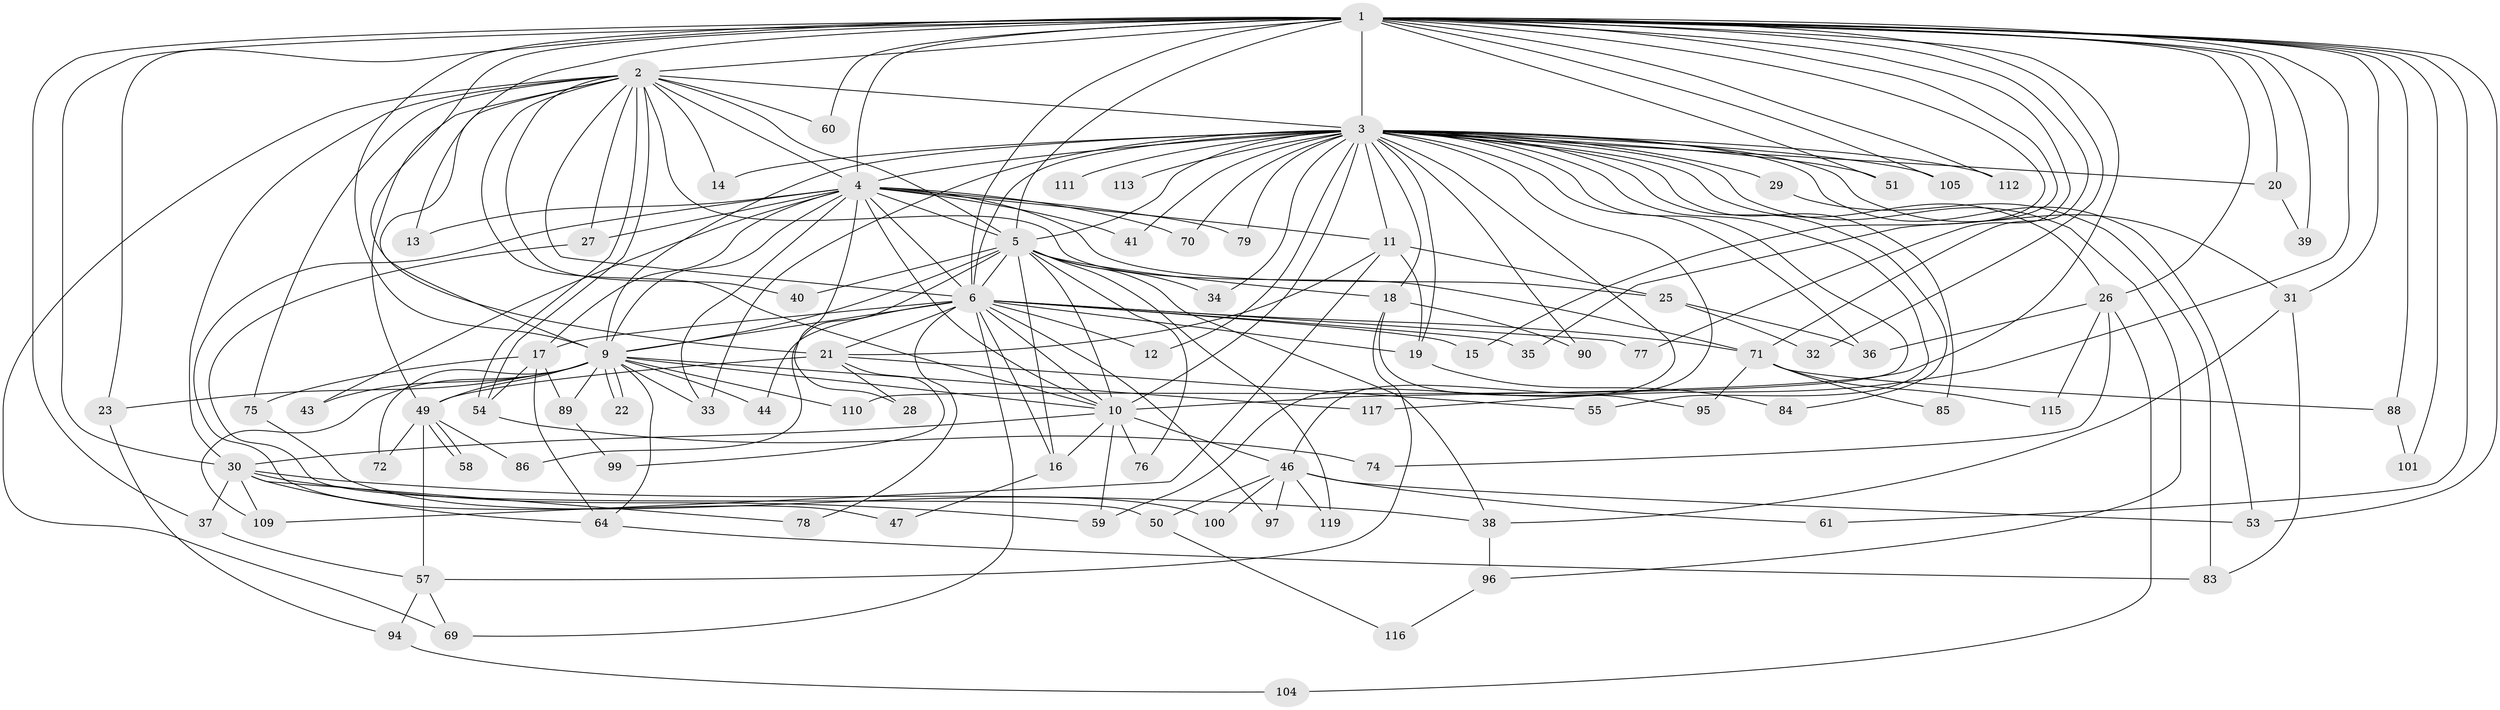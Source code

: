 // Generated by graph-tools (version 1.1) at 2025/51/02/27/25 19:51:52]
// undirected, 89 vertices, 204 edges
graph export_dot {
graph [start="1"]
  node [color=gray90,style=filled];
  1 [super="+7"];
  2 [super="+62"];
  3 [super="+8"];
  4 [super="+102"];
  5 [super="+68"];
  6 [super="+63"];
  9 [super="+108"];
  10 [super="+114"];
  11;
  12 [super="+80"];
  13;
  14;
  15 [super="+52"];
  16 [super="+67"];
  17 [super="+56"];
  18;
  19 [super="+93"];
  20;
  21 [super="+24"];
  22;
  23;
  25;
  26 [super="+48"];
  27;
  28;
  29;
  30 [super="+45"];
  31;
  32;
  33 [super="+73"];
  34;
  35;
  36 [super="+66"];
  37;
  38 [super="+42"];
  39 [super="+92"];
  40;
  41;
  43;
  44;
  46 [super="+82"];
  47;
  49 [super="+98"];
  50;
  51;
  53 [super="+87"];
  54;
  55;
  57 [super="+91"];
  58;
  59 [super="+65"];
  60;
  61;
  64 [super="+103"];
  69 [super="+107"];
  70;
  71 [super="+81"];
  72;
  74;
  75;
  76;
  77;
  78;
  79;
  83 [super="+106"];
  84;
  85;
  86;
  88;
  89;
  90;
  94;
  95;
  96;
  97;
  99;
  100;
  101;
  104;
  105;
  109 [super="+118"];
  110;
  111;
  112;
  113;
  115;
  116;
  117;
  119;
  1 -- 2 [weight=2];
  1 -- 3 [weight=4];
  1 -- 4 [weight=2];
  1 -- 5 [weight=2];
  1 -- 6 [weight=2];
  1 -- 9 [weight=2];
  1 -- 10 [weight=2];
  1 -- 23;
  1 -- 31;
  1 -- 32;
  1 -- 35;
  1 -- 60;
  1 -- 61;
  1 -- 71;
  1 -- 77;
  1 -- 88;
  1 -- 101;
  1 -- 105;
  1 -- 117;
  1 -- 13;
  1 -- 15;
  1 -- 20;
  1 -- 21 [weight=2];
  1 -- 26;
  1 -- 30;
  1 -- 37;
  1 -- 39 [weight=2];
  1 -- 112;
  1 -- 51;
  1 -- 53;
  2 -- 3 [weight=2];
  2 -- 4 [weight=2];
  2 -- 5;
  2 -- 6;
  2 -- 9 [weight=2];
  2 -- 10;
  2 -- 14;
  2 -- 27;
  2 -- 40;
  2 -- 49;
  2 -- 54;
  2 -- 54;
  2 -- 60;
  2 -- 75;
  2 -- 30;
  2 -- 71;
  2 -- 69;
  3 -- 4 [weight=2];
  3 -- 5 [weight=3];
  3 -- 6 [weight=2];
  3 -- 9 [weight=2];
  3 -- 10 [weight=3];
  3 -- 11;
  3 -- 20;
  3 -- 29 [weight=2];
  3 -- 31;
  3 -- 33;
  3 -- 36 [weight=2];
  3 -- 41;
  3 -- 59;
  3 -- 85;
  3 -- 105;
  3 -- 111 [weight=2];
  3 -- 113 [weight=2];
  3 -- 70;
  3 -- 12;
  3 -- 14;
  3 -- 79;
  3 -- 18;
  3 -- 84;
  3 -- 26;
  3 -- 90;
  3 -- 96;
  3 -- 34;
  3 -- 46;
  3 -- 110;
  3 -- 112;
  3 -- 51;
  3 -- 55;
  3 -- 53;
  3 -- 19;
  4 -- 5;
  4 -- 6;
  4 -- 9;
  4 -- 10;
  4 -- 11;
  4 -- 13;
  4 -- 17;
  4 -- 25;
  4 -- 27;
  4 -- 28;
  4 -- 33;
  4 -- 41;
  4 -- 43;
  4 -- 47;
  4 -- 70;
  4 -- 79;
  5 -- 6;
  5 -- 9;
  5 -- 10;
  5 -- 16;
  5 -- 18;
  5 -- 34;
  5 -- 40;
  5 -- 76;
  5 -- 86;
  5 -- 119;
  5 -- 38;
  6 -- 9;
  6 -- 10;
  6 -- 12;
  6 -- 17;
  6 -- 19;
  6 -- 35;
  6 -- 44;
  6 -- 69;
  6 -- 71;
  6 -- 77;
  6 -- 78;
  6 -- 97;
  6 -- 16;
  6 -- 21;
  6 -- 15;
  9 -- 10;
  9 -- 22;
  9 -- 22;
  9 -- 23;
  9 -- 43;
  9 -- 44;
  9 -- 49;
  9 -- 72 [weight=2];
  9 -- 89;
  9 -- 110;
  9 -- 117;
  9 -- 109;
  9 -- 64;
  9 -- 33;
  10 -- 16;
  10 -- 30;
  10 -- 46;
  10 -- 59;
  10 -- 76;
  11 -- 19;
  11 -- 21;
  11 -- 25;
  11 -- 109;
  16 -- 47;
  17 -- 64;
  17 -- 89;
  17 -- 75;
  17 -- 54;
  18 -- 57;
  18 -- 90;
  18 -- 95;
  19 -- 84;
  20 -- 39;
  21 -- 28;
  21 -- 55;
  21 -- 99;
  21 -- 49;
  23 -- 94;
  25 -- 32;
  25 -- 36;
  26 -- 74;
  26 -- 104;
  26 -- 115;
  26 -- 36;
  27 -- 50;
  29 -- 83;
  30 -- 37;
  30 -- 38;
  30 -- 109;
  30 -- 64;
  30 -- 78;
  30 -- 59;
  31 -- 38;
  31 -- 83;
  37 -- 57;
  38 -- 96;
  46 -- 50;
  46 -- 53 [weight=2];
  46 -- 61;
  46 -- 97;
  46 -- 100;
  46 -- 119;
  49 -- 58;
  49 -- 58;
  49 -- 72;
  49 -- 86;
  49 -- 57;
  50 -- 116;
  54 -- 74;
  57 -- 94;
  57 -- 69;
  64 -- 83;
  71 -- 95;
  71 -- 115;
  71 -- 85;
  71 -- 88;
  75 -- 100;
  88 -- 101;
  89 -- 99;
  94 -- 104;
  96 -- 116;
}
